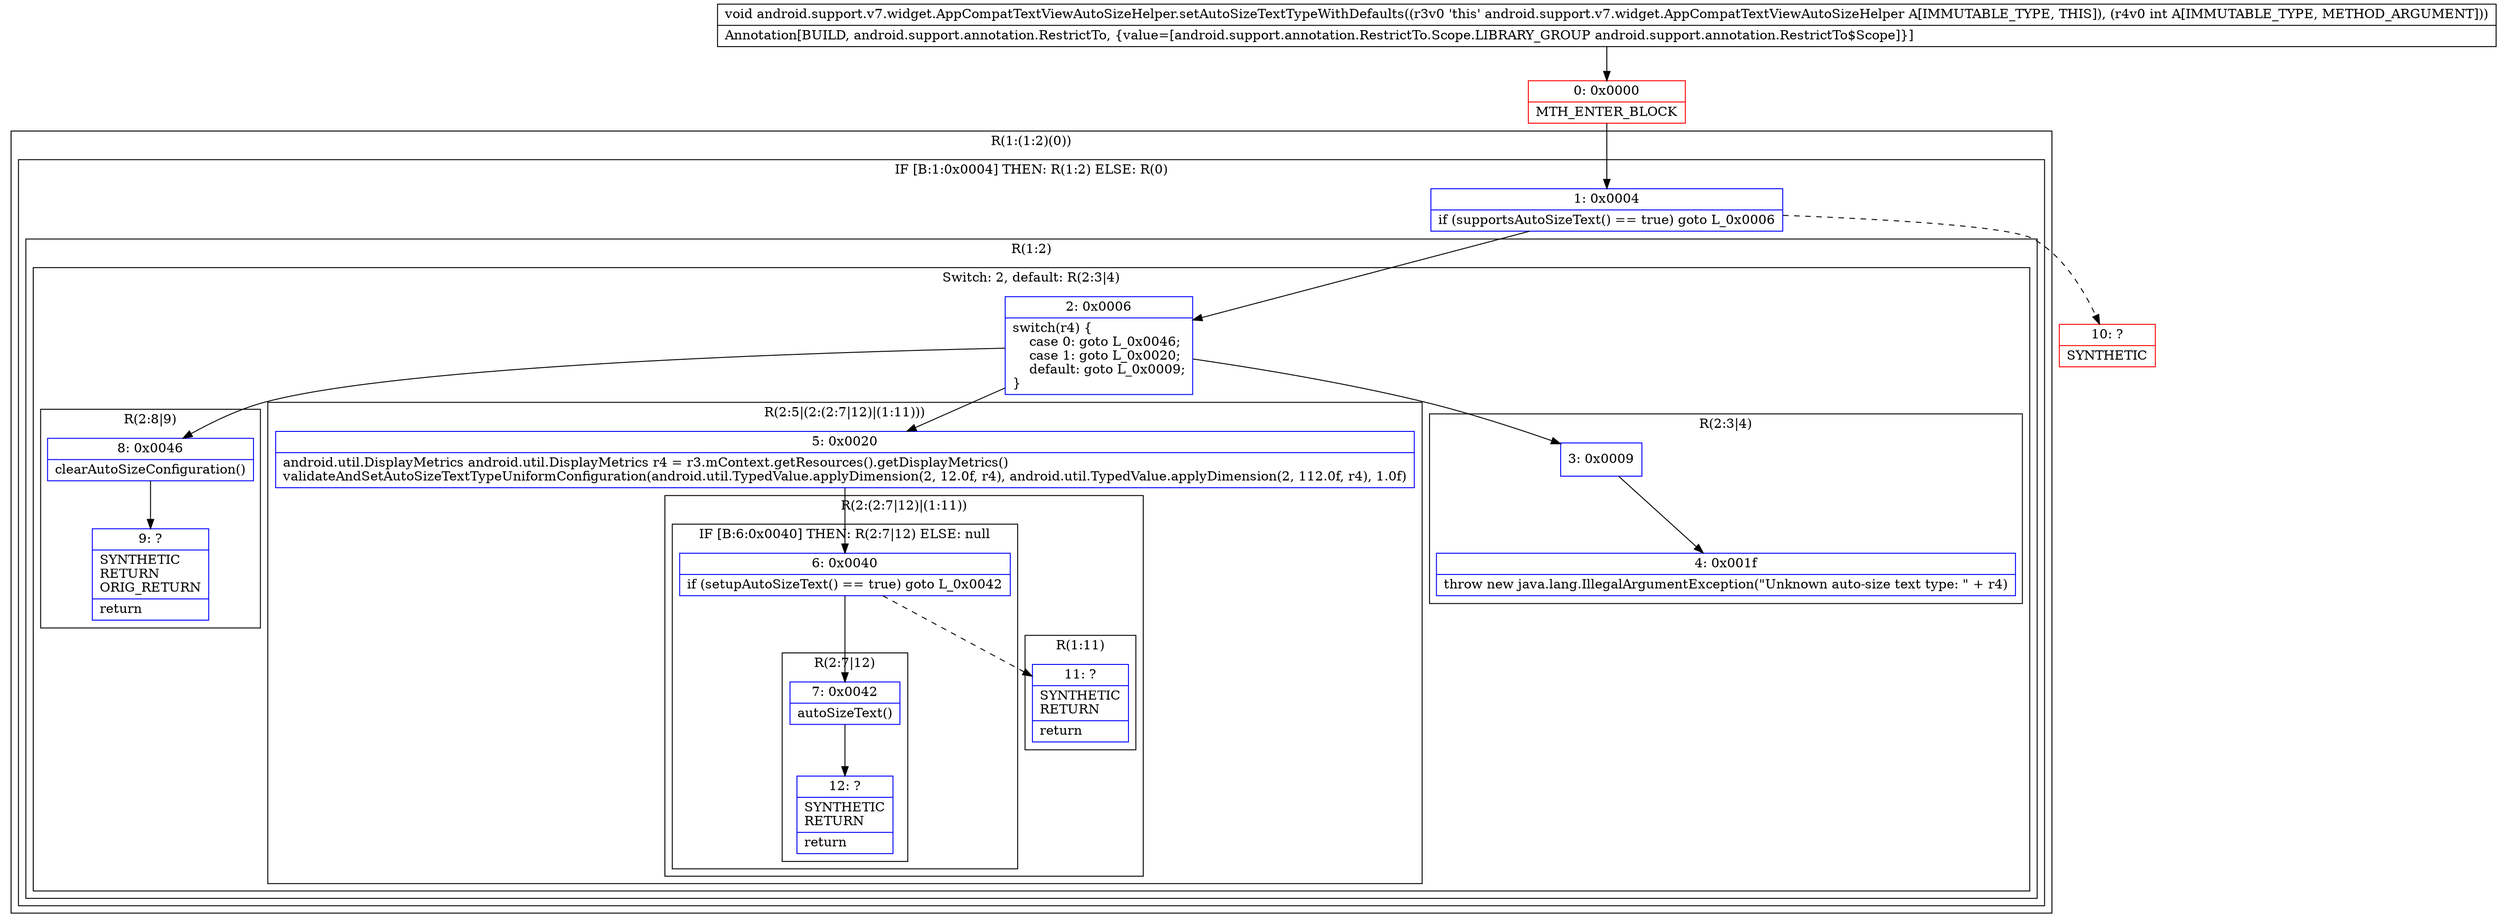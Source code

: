 digraph "CFG forandroid.support.v7.widget.AppCompatTextViewAutoSizeHelper.setAutoSizeTextTypeWithDefaults(I)V" {
subgraph cluster_Region_401661311 {
label = "R(1:(1:2)(0))";
node [shape=record,color=blue];
subgraph cluster_IfRegion_658361345 {
label = "IF [B:1:0x0004] THEN: R(1:2) ELSE: R(0)";
node [shape=record,color=blue];
Node_1 [shape=record,label="{1\:\ 0x0004|if (supportsAutoSizeText() == true) goto L_0x0006\l}"];
subgraph cluster_Region_2103409487 {
label = "R(1:2)";
node [shape=record,color=blue];
subgraph cluster_SwitchRegion_749364297 {
label = "Switch: 2, default: R(2:3|4)";
node [shape=record,color=blue];
Node_2 [shape=record,label="{2\:\ 0x0006|switch(r4) \{\l    case 0: goto L_0x0046;\l    case 1: goto L_0x0020;\l    default: goto L_0x0009;\l\}\l}"];
subgraph cluster_Region_1033916294 {
label = "R(2:8|9)";
node [shape=record,color=blue];
Node_8 [shape=record,label="{8\:\ 0x0046|clearAutoSizeConfiguration()\l}"];
Node_9 [shape=record,label="{9\:\ ?|SYNTHETIC\lRETURN\lORIG_RETURN\l|return\l}"];
}
subgraph cluster_Region_818124168 {
label = "R(2:5|(2:(2:7|12)|(1:11)))";
node [shape=record,color=blue];
Node_5 [shape=record,label="{5\:\ 0x0020|android.util.DisplayMetrics android.util.DisplayMetrics r4 = r3.mContext.getResources().getDisplayMetrics()\lvalidateAndSetAutoSizeTextTypeUniformConfiguration(android.util.TypedValue.applyDimension(2, 12.0f, r4), android.util.TypedValue.applyDimension(2, 112.0f, r4), 1.0f)\l}"];
subgraph cluster_Region_1949614583 {
label = "R(2:(2:7|12)|(1:11))";
node [shape=record,color=blue];
subgraph cluster_IfRegion_1924614461 {
label = "IF [B:6:0x0040] THEN: R(2:7|12) ELSE: null";
node [shape=record,color=blue];
Node_6 [shape=record,label="{6\:\ 0x0040|if (setupAutoSizeText() == true) goto L_0x0042\l}"];
subgraph cluster_Region_230744846 {
label = "R(2:7|12)";
node [shape=record,color=blue];
Node_7 [shape=record,label="{7\:\ 0x0042|autoSizeText()\l}"];
Node_12 [shape=record,label="{12\:\ ?|SYNTHETIC\lRETURN\l|return\l}"];
}
}
subgraph cluster_Region_849563983 {
label = "R(1:11)";
node [shape=record,color=blue];
Node_11 [shape=record,label="{11\:\ ?|SYNTHETIC\lRETURN\l|return\l}"];
}
}
}
subgraph cluster_Region_1615467925 {
label = "R(2:3|4)";
node [shape=record,color=blue];
Node_3 [shape=record,label="{3\:\ 0x0009}"];
Node_4 [shape=record,label="{4\:\ 0x001f|throw new java.lang.IllegalArgumentException(\"Unknown auto\-size text type: \" + r4)\l}"];
}
}
}
subgraph cluster_Region_679237120 {
label = "R(0)";
node [shape=record,color=blue];
}
}
}
Node_0 [shape=record,color=red,label="{0\:\ 0x0000|MTH_ENTER_BLOCK\l}"];
Node_10 [shape=record,color=red,label="{10\:\ ?|SYNTHETIC\l}"];
MethodNode[shape=record,label="{void android.support.v7.widget.AppCompatTextViewAutoSizeHelper.setAutoSizeTextTypeWithDefaults((r3v0 'this' android.support.v7.widget.AppCompatTextViewAutoSizeHelper A[IMMUTABLE_TYPE, THIS]), (r4v0 int A[IMMUTABLE_TYPE, METHOD_ARGUMENT]))  | Annotation[BUILD, android.support.annotation.RestrictTo, \{value=[android.support.annotation.RestrictTo.Scope.LIBRARY_GROUP android.support.annotation.RestrictTo$Scope]\}]\l}"];
MethodNode -> Node_0;
Node_1 -> Node_2;
Node_1 -> Node_10[style=dashed];
Node_2 -> Node_3;
Node_2 -> Node_5;
Node_2 -> Node_8;
Node_8 -> Node_9;
Node_5 -> Node_6;
Node_6 -> Node_7;
Node_6 -> Node_11[style=dashed];
Node_7 -> Node_12;
Node_3 -> Node_4;
Node_0 -> Node_1;
}

